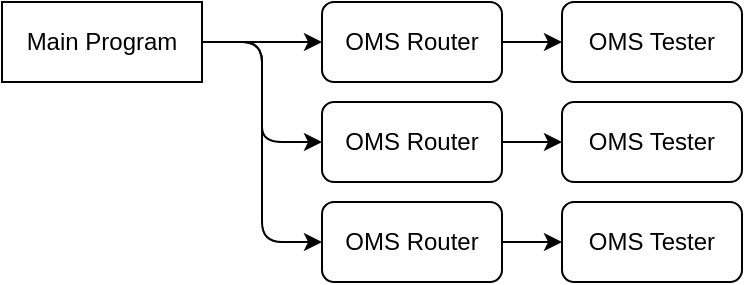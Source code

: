 <mxfile>
    <diagram id="TavL7BCRW-IA4cDYQKNk" name="Page-1">
        <mxGraphModel dx="386" dy="682" grid="1" gridSize="10" guides="1" tooltips="1" connect="1" arrows="1" fold="1" page="1" pageScale="1" pageWidth="850" pageHeight="1100" background="none" math="0" shadow="0">
            <root>
                <mxCell id="0"/>
                <mxCell id="1" parent="0"/>
                <mxCell id="5" style="edgeStyle=none;html=1;entryX=0;entryY=0.5;entryDx=0;entryDy=0;" edge="1" parent="1" source="2" target="4">
                    <mxGeometry relative="1" as="geometry"/>
                </mxCell>
                <mxCell id="8" style="edgeStyle=entityRelationEdgeStyle;html=1;entryX=0;entryY=0.5;entryDx=0;entryDy=0;" edge="1" parent="1" source="2" target="6">
                    <mxGeometry relative="1" as="geometry"/>
                </mxCell>
                <mxCell id="9" style="edgeStyle=entityRelationEdgeStyle;html=1;entryX=0;entryY=0.5;entryDx=0;entryDy=0;" edge="1" parent="1" source="2" target="7">
                    <mxGeometry relative="1" as="geometry"/>
                </mxCell>
                <mxCell id="2" value="Main Program" style="rounded=0;whiteSpace=wrap;html=1;" vertex="1" parent="1">
                    <mxGeometry x="40" y="60" width="100" height="40" as="geometry"/>
                </mxCell>
                <mxCell id="13" style="edgeStyle=entityRelationEdgeStyle;html=1;entryX=0;entryY=0.5;entryDx=0;entryDy=0;" edge="1" parent="1" source="4" target="10">
                    <mxGeometry relative="1" as="geometry"/>
                </mxCell>
                <mxCell id="4" value="OMS Router" style="rounded=1;whiteSpace=wrap;html=1;" vertex="1" parent="1">
                    <mxGeometry x="200" y="60" width="90" height="40" as="geometry"/>
                </mxCell>
                <mxCell id="14" style="edgeStyle=entityRelationEdgeStyle;html=1;entryX=0;entryY=0.5;entryDx=0;entryDy=0;" edge="1" parent="1" source="6" target="11">
                    <mxGeometry relative="1" as="geometry"/>
                </mxCell>
                <mxCell id="6" value="OMS Router" style="rounded=1;whiteSpace=wrap;html=1;" vertex="1" parent="1">
                    <mxGeometry x="200" y="110" width="90" height="40" as="geometry"/>
                </mxCell>
                <mxCell id="15" style="edgeStyle=entityRelationEdgeStyle;html=1;entryX=0;entryY=0.5;entryDx=0;entryDy=0;" edge="1" parent="1" source="7" target="12">
                    <mxGeometry relative="1" as="geometry"/>
                </mxCell>
                <mxCell id="7" value="OMS Router" style="rounded=1;whiteSpace=wrap;html=1;" vertex="1" parent="1">
                    <mxGeometry x="200" y="160" width="90" height="40" as="geometry"/>
                </mxCell>
                <mxCell id="10" value="OMS Tester" style="rounded=1;whiteSpace=wrap;html=1;" vertex="1" parent="1">
                    <mxGeometry x="320" y="60" width="90" height="40" as="geometry"/>
                </mxCell>
                <mxCell id="11" value="OMS Tester" style="rounded=1;whiteSpace=wrap;html=1;" vertex="1" parent="1">
                    <mxGeometry x="320" y="110" width="90" height="40" as="geometry"/>
                </mxCell>
                <mxCell id="12" value="OMS Tester" style="rounded=1;whiteSpace=wrap;html=1;" vertex="1" parent="1">
                    <mxGeometry x="320" y="160" width="90" height="40" as="geometry"/>
                </mxCell>
            </root>
        </mxGraphModel>
    </diagram>
</mxfile>